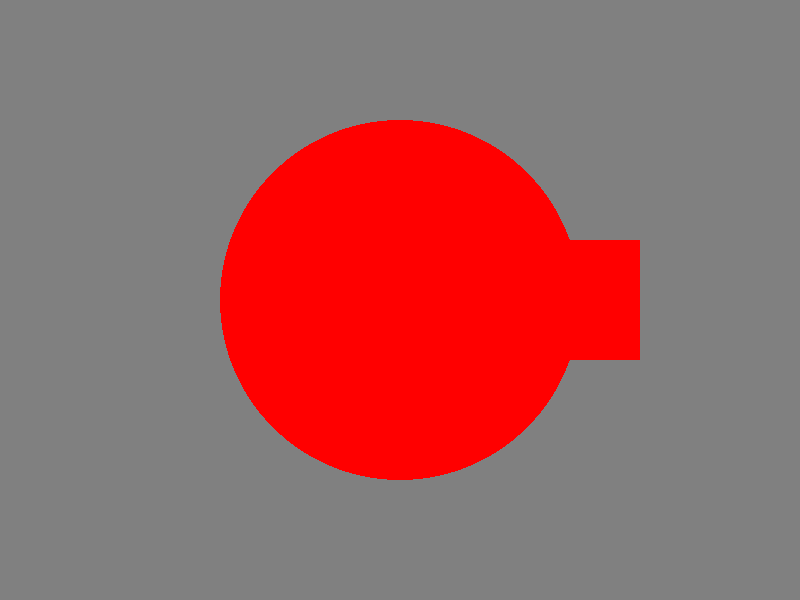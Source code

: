 global_settings {
  ambient_light rgb < 1.0, 1.0, 1.0 >
  assumed_gamma 2.2
}

background {
  colour rgbt <0.5, 0.5, 0.5, 1 >
}

camera {
  orthographic
  location <0, 0, -2>
  look_at  <0, 0,  0>
  right x * image_width / image_height
  up y
}

light_source {
  <0, 100, -100>
  rgb <1, 1, 0.8>
}

union {
  sphere {
    <0, 0, 0>, 0.3
  }
  cylinder {
    <0, 0, 0>, <0.4, 0, 0>, 0.1
  }
  pigment {
    colour rgb <1, 0, 0>
  }
  finish {
    ambient 0.0
    diffuse 0.8
    reflection 0.2
  }
  rotate -z * (360 * clock)
}
